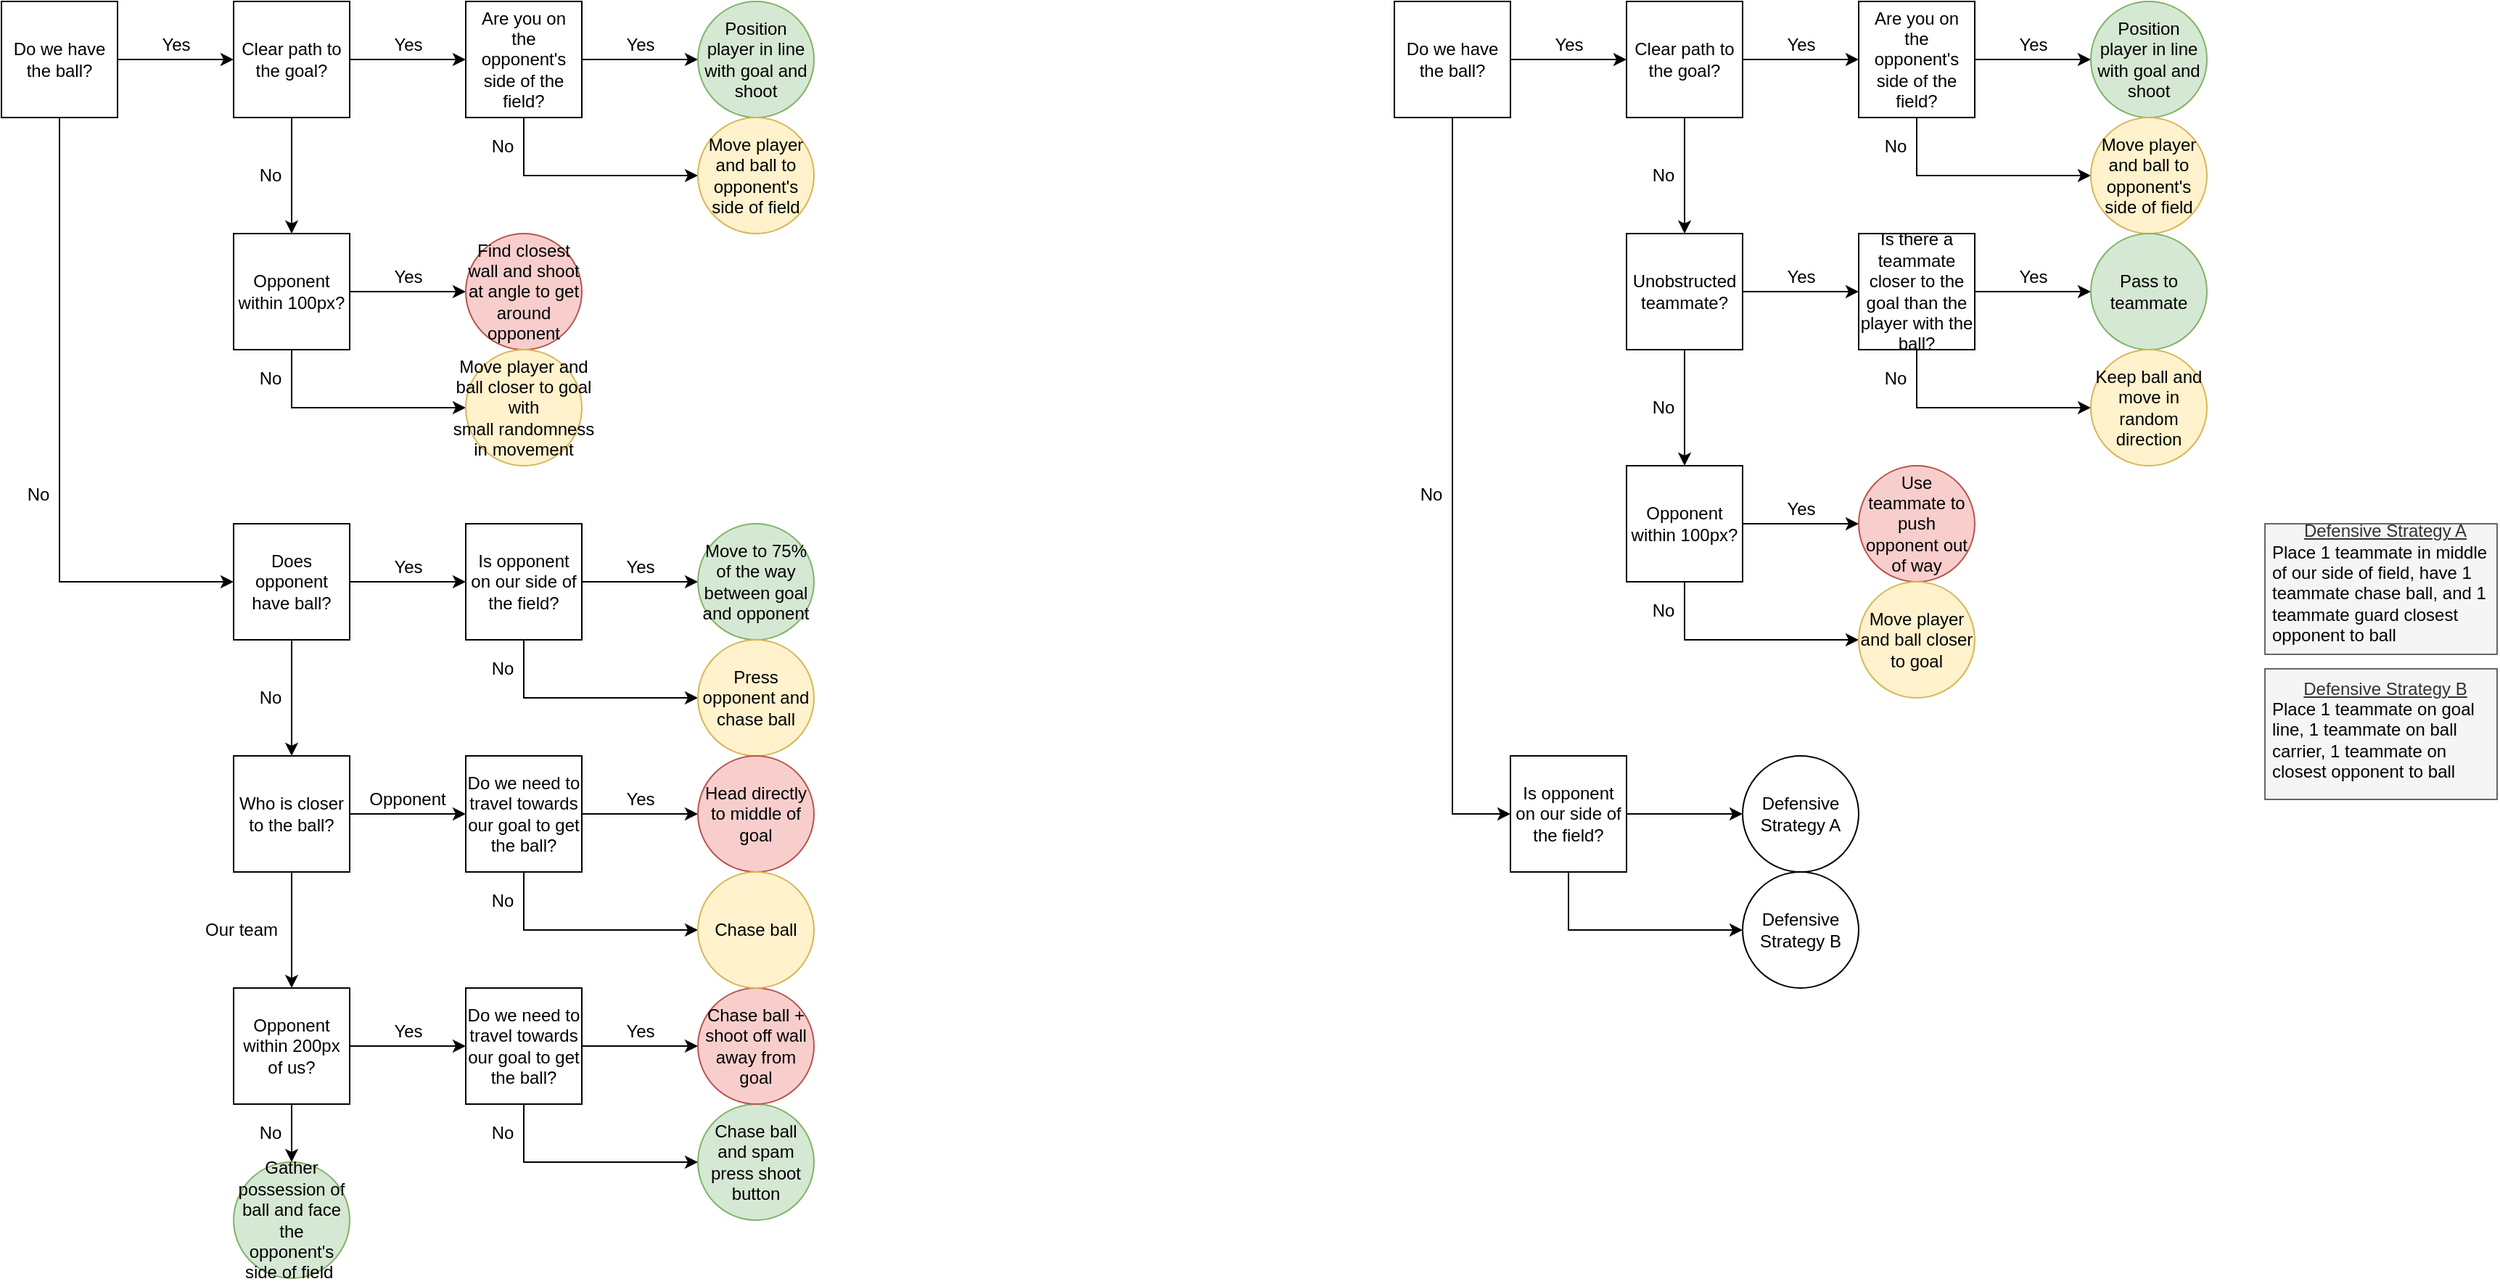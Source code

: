<mxfile version="13.7.9" type="device"><diagram id="CLtWjYIfwkMSSV_8GQcw" name="Page-1"><mxGraphModel dx="1422" dy="794" grid="1" gridSize="10" guides="1" tooltips="1" connect="1" arrows="1" fold="1" page="1" pageScale="1" pageWidth="850" pageHeight="1100" math="0" shadow="0"><root><mxCell id="0"/><mxCell id="1" parent="0"/><mxCell id="rImMX6MgKiERlAu0Mcsq-47" style="edgeStyle=orthogonalEdgeStyle;rounded=0;orthogonalLoop=1;jettySize=auto;html=1;exitX=1;exitY=0.5;exitDx=0;exitDy=0;entryX=0;entryY=0.5;entryDx=0;entryDy=0;" edge="1" parent="1" source="rImMX6MgKiERlAu0Mcsq-108" target="rImMX6MgKiERlAu0Mcsq-3"><mxGeometry relative="1" as="geometry"/></mxCell><mxCell id="rImMX6MgKiERlAu0Mcsq-1" value="Do we have the ball?" style="whiteSpace=wrap;html=1;aspect=fixed;" vertex="1" parent="1"><mxGeometry x="80" y="40" width="80" height="80" as="geometry"/></mxCell><mxCell id="rImMX6MgKiERlAu0Mcsq-11" style="edgeStyle=orthogonalEdgeStyle;rounded=0;orthogonalLoop=1;jettySize=auto;html=1;exitX=1;exitY=0.5;exitDx=0;exitDy=0;entryX=0;entryY=0.5;entryDx=0;entryDy=0;" edge="1" parent="1" source="rImMX6MgKiERlAu0Mcsq-2" target="rImMX6MgKiERlAu0Mcsq-4"><mxGeometry relative="1" as="geometry"/></mxCell><mxCell id="rImMX6MgKiERlAu0Mcsq-26" style="edgeStyle=orthogonalEdgeStyle;rounded=0;orthogonalLoop=1;jettySize=auto;html=1;exitX=0.5;exitY=1;exitDx=0;exitDy=0;entryX=0.5;entryY=0;entryDx=0;entryDy=0;" edge="1" parent="1" source="rImMX6MgKiERlAu0Mcsq-2"><mxGeometry relative="1" as="geometry"><mxPoint x="280" y="200" as="targetPoint"/></mxGeometry></mxCell><mxCell id="rImMX6MgKiERlAu0Mcsq-2" value="Clear path to the goal?" style="whiteSpace=wrap;html=1;aspect=fixed;" vertex="1" parent="1"><mxGeometry x="240" y="40" width="80" height="80" as="geometry"/></mxCell><mxCell id="rImMX6MgKiERlAu0Mcsq-48" style="edgeStyle=orthogonalEdgeStyle;rounded=0;orthogonalLoop=1;jettySize=auto;html=1;exitX=1;exitY=0.5;exitDx=0;exitDy=0;entryX=0;entryY=0.5;entryDx=0;entryDy=0;" edge="1" parent="1" source="rImMX6MgKiERlAu0Mcsq-3"><mxGeometry relative="1" as="geometry"><mxPoint x="560" y="440" as="targetPoint"/></mxGeometry></mxCell><mxCell id="rImMX6MgKiERlAu0Mcsq-52" style="edgeStyle=orthogonalEdgeStyle;rounded=0;orthogonalLoop=1;jettySize=auto;html=1;exitX=0.5;exitY=1;exitDx=0;exitDy=0;" edge="1" parent="1" source="rImMX6MgKiERlAu0Mcsq-3" target="rImMX6MgKiERlAu0Mcsq-124"><mxGeometry relative="1" as="geometry"><mxPoint x="560" y="520" as="targetPoint"/></mxGeometry></mxCell><mxCell id="rImMX6MgKiERlAu0Mcsq-3" value="Is opponent on our side of the field?" style="whiteSpace=wrap;html=1;aspect=fixed;" vertex="1" parent="1"><mxGeometry x="400" y="400" width="80" height="80" as="geometry"/></mxCell><mxCell id="rImMX6MgKiERlAu0Mcsq-13" style="edgeStyle=orthogonalEdgeStyle;rounded=0;orthogonalLoop=1;jettySize=auto;html=1;exitX=1;exitY=0.5;exitDx=0;exitDy=0;" edge="1" parent="1" source="rImMX6MgKiERlAu0Mcsq-4"><mxGeometry relative="1" as="geometry"><mxPoint x="560" y="80" as="targetPoint"/></mxGeometry></mxCell><mxCell id="rImMX6MgKiERlAu0Mcsq-22" style="edgeStyle=orthogonalEdgeStyle;rounded=0;orthogonalLoop=1;jettySize=auto;html=1;exitX=0.5;exitY=1;exitDx=0;exitDy=0;entryX=0;entryY=0.5;entryDx=0;entryDy=0;" edge="1" parent="1" source="rImMX6MgKiERlAu0Mcsq-4" target="rImMX6MgKiERlAu0Mcsq-20"><mxGeometry relative="1" as="geometry"><mxPoint x="440" y="200" as="targetPoint"/></mxGeometry></mxCell><mxCell id="rImMX6MgKiERlAu0Mcsq-4" value="Are you on the opponent's side of the field?" style="whiteSpace=wrap;html=1;aspect=fixed;" vertex="1" parent="1"><mxGeometry x="400" y="40" width="80" height="80" as="geometry"/></mxCell><mxCell id="rImMX6MgKiERlAu0Mcsq-6" value="" style="endArrow=classic;html=1;entryX=0;entryY=0.5;entryDx=0;entryDy=0;" edge="1" parent="1" target="rImMX6MgKiERlAu0Mcsq-2"><mxGeometry width="50" height="50" relative="1" as="geometry"><mxPoint x="160" y="80" as="sourcePoint"/><mxPoint x="210" y="30" as="targetPoint"/><Array as="points"/></mxGeometry></mxCell><mxCell id="rImMX6MgKiERlAu0Mcsq-8" value="Yes" style="text;html=1;align=center;verticalAlign=middle;resizable=0;points=[];autosize=1;" vertex="1" parent="1"><mxGeometry x="180" y="60" width="40" height="20" as="geometry"/></mxCell><mxCell id="rImMX6MgKiERlAu0Mcsq-10" value="No" style="text;html=1;align=center;verticalAlign=middle;resizable=0;points=[];autosize=1;" vertex="1" parent="1"><mxGeometry x="90" y="370" width="30" height="20" as="geometry"/></mxCell><mxCell id="rImMX6MgKiERlAu0Mcsq-12" value="Yes" style="text;html=1;align=center;verticalAlign=middle;resizable=0;points=[];autosize=1;" vertex="1" parent="1"><mxGeometry x="340" y="60" width="40" height="20" as="geometry"/></mxCell><mxCell id="rImMX6MgKiERlAu0Mcsq-15" value="Yes" style="text;html=1;align=center;verticalAlign=middle;resizable=0;points=[];autosize=1;" vertex="1" parent="1"><mxGeometry x="500" y="60" width="40" height="20" as="geometry"/></mxCell><mxCell id="rImMX6MgKiERlAu0Mcsq-16" value="Position player in line with goal and shoot" style="ellipse;whiteSpace=wrap;html=1;fillColor=#d5e8d4;strokeColor=#82b366;" vertex="1" parent="1"><mxGeometry x="560" y="40" width="80" height="80" as="geometry"/></mxCell><mxCell id="rImMX6MgKiERlAu0Mcsq-19" value="No" style="text;html=1;align=center;verticalAlign=middle;resizable=0;points=[];autosize=1;" vertex="1" parent="1"><mxGeometry x="410" y="130" width="30" height="20" as="geometry"/></mxCell><mxCell id="rImMX6MgKiERlAu0Mcsq-20" value="&lt;span&gt;Move player and ball to opponent's side of field&lt;/span&gt;" style="ellipse;whiteSpace=wrap;html=1;aspect=fixed;fillColor=#fff2cc;strokeColor=#d6b656;" vertex="1" parent="1"><mxGeometry x="560" y="120" width="80" height="80" as="geometry"/></mxCell><mxCell id="rImMX6MgKiERlAu0Mcsq-27" value="No" style="text;html=1;align=center;verticalAlign=middle;resizable=0;points=[];autosize=1;" vertex="1" parent="1"><mxGeometry x="250" y="150" width="30" height="20" as="geometry"/></mxCell><mxCell id="rImMX6MgKiERlAu0Mcsq-42" style="edgeStyle=orthogonalEdgeStyle;rounded=0;orthogonalLoop=1;jettySize=auto;html=1;exitX=1;exitY=0.5;exitDx=0;exitDy=0;entryX=0;entryY=0.5;entryDx=0;entryDy=0;" edge="1" parent="1" source="rImMX6MgKiERlAu0Mcsq-31" target="rImMX6MgKiERlAu0Mcsq-41"><mxGeometry relative="1" as="geometry"/></mxCell><mxCell id="rImMX6MgKiERlAu0Mcsq-44" style="edgeStyle=orthogonalEdgeStyle;rounded=0;orthogonalLoop=1;jettySize=auto;html=1;exitX=0.5;exitY=1;exitDx=0;exitDy=0;entryX=0;entryY=0.5;entryDx=0;entryDy=0;" edge="1" parent="1" source="rImMX6MgKiERlAu0Mcsq-31" target="rImMX6MgKiERlAu0Mcsq-43"><mxGeometry relative="1" as="geometry"/></mxCell><mxCell id="rImMX6MgKiERlAu0Mcsq-31" value="Opponent within 100px?" style="whiteSpace=wrap;html=1;aspect=fixed;" vertex="1" parent="1"><mxGeometry x="240" y="200" width="80" height="80" as="geometry"/></mxCell><mxCell id="rImMX6MgKiERlAu0Mcsq-41" value="Find closest wall and shoot at angle to get around opponent" style="ellipse;whiteSpace=wrap;html=1;aspect=fixed;fillColor=#f8cecc;strokeColor=#b85450;" vertex="1" parent="1"><mxGeometry x="400" y="200" width="80" height="80" as="geometry"/></mxCell><mxCell id="rImMX6MgKiERlAu0Mcsq-43" value="Move player and ball closer to goal with small&amp;nbsp;randomness in movement" style="ellipse;whiteSpace=wrap;html=1;aspect=fixed;fillColor=#fff2cc;strokeColor=#d6b656;" vertex="1" parent="1"><mxGeometry x="400" y="280" width="80" height="80" as="geometry"/></mxCell><mxCell id="rImMX6MgKiERlAu0Mcsq-45" value="No" style="text;html=1;align=center;verticalAlign=middle;resizable=0;points=[];autosize=1;" vertex="1" parent="1"><mxGeometry x="250" y="290" width="30" height="20" as="geometry"/></mxCell><mxCell id="rImMX6MgKiERlAu0Mcsq-46" value="Yes" style="text;html=1;align=center;verticalAlign=middle;resizable=0;points=[];autosize=1;" vertex="1" parent="1"><mxGeometry x="340" y="220" width="40" height="20" as="geometry"/></mxCell><mxCell id="rImMX6MgKiERlAu0Mcsq-54" style="edgeStyle=orthogonalEdgeStyle;rounded=0;orthogonalLoop=1;jettySize=auto;html=1;exitX=0.5;exitY=1;exitDx=0;exitDy=0;" edge="1" parent="1"><mxGeometry relative="1" as="geometry"><mxPoint x="760" y="490" as="sourcePoint"/><mxPoint x="760" y="490" as="targetPoint"/></mxGeometry></mxCell><mxCell id="rImMX6MgKiERlAu0Mcsq-98" style="edgeStyle=orthogonalEdgeStyle;rounded=0;orthogonalLoop=1;jettySize=auto;html=1;exitX=0.5;exitY=1;exitDx=0;exitDy=0;entryX=0;entryY=0.5;entryDx=0;entryDy=0;" edge="1" parent="1" source="rImMX6MgKiERlAu0Mcsq-57" target="rImMX6MgKiERlAu0Mcsq-100"><mxGeometry relative="1" as="geometry"><mxPoint x="1120" y="600" as="targetPoint"/></mxGeometry></mxCell><mxCell id="rImMX6MgKiERlAu0Mcsq-106" style="edgeStyle=orthogonalEdgeStyle;rounded=0;orthogonalLoop=1;jettySize=auto;html=1;exitX=1;exitY=0.5;exitDx=0;exitDy=0;entryX=0;entryY=0.5;entryDx=0;entryDy=0;" edge="1" parent="1" source="rImMX6MgKiERlAu0Mcsq-57" target="rImMX6MgKiERlAu0Mcsq-61"><mxGeometry relative="1" as="geometry"/></mxCell><mxCell id="rImMX6MgKiERlAu0Mcsq-57" value="Do we have the ball?" style="whiteSpace=wrap;html=1;aspect=fixed;" vertex="1" parent="1"><mxGeometry x="1040" y="40" width="80" height="80" as="geometry"/></mxCell><mxCell id="rImMX6MgKiERlAu0Mcsq-59" style="edgeStyle=orthogonalEdgeStyle;rounded=0;orthogonalLoop=1;jettySize=auto;html=1;exitX=1;exitY=0.5;exitDx=0;exitDy=0;entryX=0;entryY=0.5;entryDx=0;entryDy=0;" edge="1" parent="1" source="rImMX6MgKiERlAu0Mcsq-61" target="rImMX6MgKiERlAu0Mcsq-66"><mxGeometry relative="1" as="geometry"/></mxCell><mxCell id="rImMX6MgKiERlAu0Mcsq-60" style="edgeStyle=orthogonalEdgeStyle;rounded=0;orthogonalLoop=1;jettySize=auto;html=1;exitX=0.5;exitY=1;exitDx=0;exitDy=0;entryX=0.5;entryY=0;entryDx=0;entryDy=0;" edge="1" parent="1" source="rImMX6MgKiERlAu0Mcsq-61" target="rImMX6MgKiERlAu0Mcsq-76"><mxGeometry relative="1" as="geometry"/></mxCell><mxCell id="rImMX6MgKiERlAu0Mcsq-61" value="Clear path to the goal?" style="whiteSpace=wrap;html=1;aspect=fixed;" vertex="1" parent="1"><mxGeometry x="1200" y="40" width="80" height="80" as="geometry"/></mxCell><mxCell id="rImMX6MgKiERlAu0Mcsq-64" style="edgeStyle=orthogonalEdgeStyle;rounded=0;orthogonalLoop=1;jettySize=auto;html=1;exitX=1;exitY=0.5;exitDx=0;exitDy=0;" edge="1" parent="1" source="rImMX6MgKiERlAu0Mcsq-66"><mxGeometry relative="1" as="geometry"><mxPoint x="1520" y="80" as="targetPoint"/></mxGeometry></mxCell><mxCell id="rImMX6MgKiERlAu0Mcsq-65" style="edgeStyle=orthogonalEdgeStyle;rounded=0;orthogonalLoop=1;jettySize=auto;html=1;exitX=0.5;exitY=1;exitDx=0;exitDy=0;entryX=0;entryY=0.5;entryDx=0;entryDy=0;" edge="1" parent="1" source="rImMX6MgKiERlAu0Mcsq-66" target="rImMX6MgKiERlAu0Mcsq-73"><mxGeometry relative="1" as="geometry"><mxPoint x="1400" y="200" as="targetPoint"/></mxGeometry></mxCell><mxCell id="rImMX6MgKiERlAu0Mcsq-66" value="Are you on the opponent's side of the field?" style="whiteSpace=wrap;html=1;aspect=fixed;" vertex="1" parent="1"><mxGeometry x="1360" y="40" width="80" height="80" as="geometry"/></mxCell><mxCell id="rImMX6MgKiERlAu0Mcsq-68" value="Yes" style="text;html=1;align=center;verticalAlign=middle;resizable=0;points=[];autosize=1;" vertex="1" parent="1"><mxGeometry x="1140" y="60" width="40" height="20" as="geometry"/></mxCell><mxCell id="rImMX6MgKiERlAu0Mcsq-69" value="Yes" style="text;html=1;align=center;verticalAlign=middle;resizable=0;points=[];autosize=1;" vertex="1" parent="1"><mxGeometry x="1300" y="60" width="40" height="20" as="geometry"/></mxCell><mxCell id="rImMX6MgKiERlAu0Mcsq-70" value="Yes" style="text;html=1;align=center;verticalAlign=middle;resizable=0;points=[];autosize=1;" vertex="1" parent="1"><mxGeometry x="1460" y="60" width="40" height="20" as="geometry"/></mxCell><mxCell id="rImMX6MgKiERlAu0Mcsq-71" value="Position player in line with goal and shoot" style="ellipse;whiteSpace=wrap;html=1;fillColor=#d5e8d4;strokeColor=#82b366;" vertex="1" parent="1"><mxGeometry x="1520" y="40" width="80" height="80" as="geometry"/></mxCell><mxCell id="rImMX6MgKiERlAu0Mcsq-72" value="No" style="text;html=1;align=center;verticalAlign=middle;resizable=0;points=[];autosize=1;" vertex="1" parent="1"><mxGeometry x="1370" y="130" width="30" height="20" as="geometry"/></mxCell><mxCell id="rImMX6MgKiERlAu0Mcsq-73" value="&lt;span&gt;Move player and ball to opponent's side of field&lt;/span&gt;" style="ellipse;whiteSpace=wrap;html=1;aspect=fixed;fillColor=#fff2cc;strokeColor=#d6b656;" vertex="1" parent="1"><mxGeometry x="1520" y="120" width="80" height="80" as="geometry"/></mxCell><mxCell id="rImMX6MgKiERlAu0Mcsq-74" style="edgeStyle=orthogonalEdgeStyle;rounded=0;orthogonalLoop=1;jettySize=auto;html=1;exitX=1;exitY=0.5;exitDx=0;exitDy=0;entryX=0;entryY=0.5;entryDx=0;entryDy=0;" edge="1" parent="1" source="rImMX6MgKiERlAu0Mcsq-76" target="rImMX6MgKiERlAu0Mcsq-80"><mxGeometry relative="1" as="geometry"/></mxCell><mxCell id="rImMX6MgKiERlAu0Mcsq-75" style="edgeStyle=orthogonalEdgeStyle;rounded=0;orthogonalLoop=1;jettySize=auto;html=1;exitX=0.5;exitY=1;exitDx=0;exitDy=0;" edge="1" parent="1" source="rImMX6MgKiERlAu0Mcsq-76" target="rImMX6MgKiERlAu0Mcsq-83"><mxGeometry relative="1" as="geometry"><mxPoint x="1240" y="360" as="targetPoint"/></mxGeometry></mxCell><mxCell id="rImMX6MgKiERlAu0Mcsq-76" value="Unobstructed teammate?" style="whiteSpace=wrap;html=1;aspect=fixed;" vertex="1" parent="1"><mxGeometry x="1200" y="200" width="80" height="80" as="geometry"/></mxCell><mxCell id="rImMX6MgKiERlAu0Mcsq-77" value="No" style="text;html=1;align=center;verticalAlign=middle;resizable=0;points=[];autosize=1;" vertex="1" parent="1"><mxGeometry x="1210" y="150" width="30" height="20" as="geometry"/></mxCell><mxCell id="rImMX6MgKiERlAu0Mcsq-78" style="edgeStyle=orthogonalEdgeStyle;rounded=0;orthogonalLoop=1;jettySize=auto;html=1;exitX=1;exitY=0.5;exitDx=0;exitDy=0;entryX=0;entryY=0.5;entryDx=0;entryDy=0;" edge="1" parent="1" source="rImMX6MgKiERlAu0Mcsq-80" target="rImMX6MgKiERlAu0Mcsq-86"><mxGeometry relative="1" as="geometry"/></mxCell><mxCell id="rImMX6MgKiERlAu0Mcsq-79" style="edgeStyle=orthogonalEdgeStyle;rounded=0;orthogonalLoop=1;jettySize=auto;html=1;exitX=0.5;exitY=1;exitDx=0;exitDy=0;entryX=0;entryY=0.5;entryDx=0;entryDy=0;" edge="1" parent="1" source="rImMX6MgKiERlAu0Mcsq-80" target="rImMX6MgKiERlAu0Mcsq-87"><mxGeometry relative="1" as="geometry"/></mxCell><mxCell id="rImMX6MgKiERlAu0Mcsq-80" value="Is there a teammate closer to the goal than the player with the ball?" style="whiteSpace=wrap;html=1;aspect=fixed;" vertex="1" parent="1"><mxGeometry x="1360" y="200" width="80" height="80" as="geometry"/></mxCell><mxCell id="rImMX6MgKiERlAu0Mcsq-81" style="edgeStyle=orthogonalEdgeStyle;rounded=0;orthogonalLoop=1;jettySize=auto;html=1;exitX=1;exitY=0.5;exitDx=0;exitDy=0;entryX=0;entryY=0.5;entryDx=0;entryDy=0;" edge="1" parent="1" source="rImMX6MgKiERlAu0Mcsq-83" target="rImMX6MgKiERlAu0Mcsq-90"><mxGeometry relative="1" as="geometry"/></mxCell><mxCell id="rImMX6MgKiERlAu0Mcsq-82" style="edgeStyle=orthogonalEdgeStyle;rounded=0;orthogonalLoop=1;jettySize=auto;html=1;exitX=0.5;exitY=1;exitDx=0;exitDy=0;entryX=0;entryY=0.5;entryDx=0;entryDy=0;" edge="1" parent="1" source="rImMX6MgKiERlAu0Mcsq-83" target="rImMX6MgKiERlAu0Mcsq-91"><mxGeometry relative="1" as="geometry"/></mxCell><mxCell id="rImMX6MgKiERlAu0Mcsq-83" value="Opponent within 100px?" style="whiteSpace=wrap;html=1;aspect=fixed;" vertex="1" parent="1"><mxGeometry x="1200" y="360" width="80" height="80" as="geometry"/></mxCell><mxCell id="rImMX6MgKiERlAu0Mcsq-84" value="Yes" style="text;html=1;align=center;verticalAlign=middle;resizable=0;points=[];autosize=1;" vertex="1" parent="1"><mxGeometry x="1300" y="220" width="40" height="20" as="geometry"/></mxCell><mxCell id="rImMX6MgKiERlAu0Mcsq-85" value="No" style="text;html=1;align=center;verticalAlign=middle;resizable=0;points=[];autosize=1;" vertex="1" parent="1"><mxGeometry x="1210" y="310" width="30" height="20" as="geometry"/></mxCell><mxCell id="rImMX6MgKiERlAu0Mcsq-86" value="Pass to teammate" style="ellipse;whiteSpace=wrap;html=1;aspect=fixed;fillColor=#d5e8d4;strokeColor=#82b366;" vertex="1" parent="1"><mxGeometry x="1520" y="200" width="80" height="80" as="geometry"/></mxCell><mxCell id="rImMX6MgKiERlAu0Mcsq-87" value="Keep ball and move in random direction" style="ellipse;whiteSpace=wrap;html=1;aspect=fixed;fillColor=#fff2cc;strokeColor=#d6b656;" vertex="1" parent="1"><mxGeometry x="1520" y="280" width="80" height="80" as="geometry"/></mxCell><mxCell id="rImMX6MgKiERlAu0Mcsq-88" value="No" style="text;html=1;align=center;verticalAlign=middle;resizable=0;points=[];autosize=1;" vertex="1" parent="1"><mxGeometry x="1370" y="290" width="30" height="20" as="geometry"/></mxCell><mxCell id="rImMX6MgKiERlAu0Mcsq-89" value="Yes" style="text;html=1;align=center;verticalAlign=middle;resizable=0;points=[];autosize=1;" vertex="1" parent="1"><mxGeometry x="1460" y="220" width="40" height="20" as="geometry"/></mxCell><mxCell id="rImMX6MgKiERlAu0Mcsq-90" value="Use teammate to push opponent out of way" style="ellipse;whiteSpace=wrap;html=1;aspect=fixed;fillColor=#f8cecc;strokeColor=#b85450;" vertex="1" parent="1"><mxGeometry x="1360" y="360" width="80" height="80" as="geometry"/></mxCell><mxCell id="rImMX6MgKiERlAu0Mcsq-91" value="Move player and ball closer to goal" style="ellipse;whiteSpace=wrap;html=1;aspect=fixed;fillColor=#fff2cc;strokeColor=#d6b656;" vertex="1" parent="1"><mxGeometry x="1360" y="440" width="80" height="80" as="geometry"/></mxCell><mxCell id="rImMX6MgKiERlAu0Mcsq-92" value="No" style="text;html=1;align=center;verticalAlign=middle;resizable=0;points=[];autosize=1;" vertex="1" parent="1"><mxGeometry x="1210" y="450" width="30" height="20" as="geometry"/></mxCell><mxCell id="rImMX6MgKiERlAu0Mcsq-93" value="Yes" style="text;html=1;align=center;verticalAlign=middle;resizable=0;points=[];autosize=1;" vertex="1" parent="1"><mxGeometry x="1300" y="380" width="40" height="20" as="geometry"/></mxCell><mxCell id="rImMX6MgKiERlAu0Mcsq-94" value="&lt;u&gt;Defensive Strategy A&lt;/u&gt;&lt;br&gt;&lt;div style=&quot;text-align: left&quot;&gt;&lt;span style=&quot;color: rgb(0 , 0 , 0)&quot;&gt;Place 1 teammate in middle of our side of field, have 1 teammate chase ball, and 1 teammate guard closest opponent to ball&lt;/span&gt;&lt;/div&gt;&lt;u&gt;&lt;br&gt;&lt;/u&gt;" style="text;html=1;strokeColor=#666666;fillColor=#f5f5f5;align=center;verticalAlign=bottom;whiteSpace=wrap;rounded=0;fontColor=#333333;spacingLeft=6;spacing=0;spacingBottom=-9;spacingTop=0;" vertex="1" parent="1"><mxGeometry x="1640" y="400" width="160" height="90" as="geometry"/></mxCell><mxCell id="rImMX6MgKiERlAu0Mcsq-95" style="edgeStyle=orthogonalEdgeStyle;rounded=0;orthogonalLoop=1;jettySize=auto;html=1;exitX=0.5;exitY=1;exitDx=0;exitDy=0;" edge="1" parent="1" source="rImMX6MgKiERlAu0Mcsq-94" target="rImMX6MgKiERlAu0Mcsq-94"><mxGeometry relative="1" as="geometry"/></mxCell><mxCell id="rImMX6MgKiERlAu0Mcsq-97" value="&lt;u&gt;Defensive Strategy B&lt;/u&gt;&lt;br&gt;&lt;div style=&quot;text-align: left&quot;&gt;&lt;span style=&quot;color: rgb(0 , 0 , 0) ; text-align: center&quot;&gt;Place 1 teammate on goal line, 1 teammate on ball carrier, 1 teammate on closest opponent to ball&lt;/span&gt;&lt;br style=&quot;color: rgb(0 , 0 , 0) ; text-align: center&quot;&gt;&lt;/div&gt;&lt;u&gt;&lt;br&gt;&lt;/u&gt;" style="text;html=1;strokeColor=#666666;fillColor=#f5f5f5;align=center;verticalAlign=bottom;whiteSpace=wrap;rounded=0;fontColor=#333333;spacingLeft=6;spacing=0;spacingBottom=-3;spacingTop=0;" vertex="1" parent="1"><mxGeometry x="1640" y="500" width="160" height="90" as="geometry"/></mxCell><mxCell id="rImMX6MgKiERlAu0Mcsq-101" style="edgeStyle=orthogonalEdgeStyle;rounded=0;orthogonalLoop=1;jettySize=auto;html=1;exitX=1;exitY=0.5;exitDx=0;exitDy=0;entryX=0;entryY=0.5;entryDx=0;entryDy=0;" edge="1" parent="1" source="rImMX6MgKiERlAu0Mcsq-100"><mxGeometry relative="1" as="geometry"><mxPoint x="1280" y="600" as="targetPoint"/></mxGeometry></mxCell><mxCell id="rImMX6MgKiERlAu0Mcsq-105" style="edgeStyle=orthogonalEdgeStyle;rounded=0;orthogonalLoop=1;jettySize=auto;html=1;exitX=0.5;exitY=1;exitDx=0;exitDy=0;entryX=0;entryY=0.5;entryDx=0;entryDy=0;" edge="1" parent="1" source="rImMX6MgKiERlAu0Mcsq-100" target="rImMX6MgKiERlAu0Mcsq-104"><mxGeometry relative="1" as="geometry"/></mxCell><mxCell id="rImMX6MgKiERlAu0Mcsq-100" value="Is opponent on our side of the field?" style="whiteSpace=wrap;html=1;aspect=fixed;" vertex="1" parent="1"><mxGeometry x="1120" y="560" width="80" height="80" as="geometry"/></mxCell><mxCell id="rImMX6MgKiERlAu0Mcsq-103" value="Defensive Strategy A" style="ellipse;whiteSpace=wrap;html=1;aspect=fixed;" vertex="1" parent="1"><mxGeometry x="1280" y="560" width="80" height="80" as="geometry"/></mxCell><mxCell id="rImMX6MgKiERlAu0Mcsq-104" value="Defensive Strategy B" style="ellipse;whiteSpace=wrap;html=1;aspect=fixed;" vertex="1" parent="1"><mxGeometry x="1280" y="640" width="80" height="80" as="geometry"/></mxCell><mxCell id="rImMX6MgKiERlAu0Mcsq-107" value="No" style="text;html=1;align=center;verticalAlign=middle;resizable=0;points=[];autosize=1;" vertex="1" parent="1"><mxGeometry x="1050" y="370" width="30" height="20" as="geometry"/></mxCell><mxCell id="rImMX6MgKiERlAu0Mcsq-110" style="edgeStyle=orthogonalEdgeStyle;rounded=0;orthogonalLoop=1;jettySize=auto;html=1;exitX=0.5;exitY=1;exitDx=0;exitDy=0;" edge="1" parent="1" source="rImMX6MgKiERlAu0Mcsq-108" target="rImMX6MgKiERlAu0Mcsq-111"><mxGeometry relative="1" as="geometry"><mxPoint x="280" y="560" as="targetPoint"/></mxGeometry></mxCell><mxCell id="rImMX6MgKiERlAu0Mcsq-108" value="Does opponent have ball?" style="whiteSpace=wrap;html=1;aspect=fixed;" vertex="1" parent="1"><mxGeometry x="240" y="400" width="80" height="80" as="geometry"/></mxCell><mxCell id="rImMX6MgKiERlAu0Mcsq-109" style="edgeStyle=orthogonalEdgeStyle;rounded=0;orthogonalLoop=1;jettySize=auto;html=1;exitX=0.5;exitY=1;exitDx=0;exitDy=0;entryX=0;entryY=0.5;entryDx=0;entryDy=0;" edge="1" parent="1" source="rImMX6MgKiERlAu0Mcsq-1" target="rImMX6MgKiERlAu0Mcsq-108"><mxGeometry relative="1" as="geometry"><mxPoint x="120" y="120" as="sourcePoint"/><mxPoint x="400" y="440" as="targetPoint"/></mxGeometry></mxCell><mxCell id="rImMX6MgKiERlAu0Mcsq-116" style="edgeStyle=orthogonalEdgeStyle;rounded=0;orthogonalLoop=1;jettySize=auto;html=1;exitX=0.5;exitY=1;exitDx=0;exitDy=0;entryX=0.5;entryY=0;entryDx=0;entryDy=0;" edge="1" parent="1" source="rImMX6MgKiERlAu0Mcsq-111" target="rImMX6MgKiERlAu0Mcsq-114"><mxGeometry relative="1" as="geometry"/></mxCell><mxCell id="rImMX6MgKiERlAu0Mcsq-145" style="edgeStyle=orthogonalEdgeStyle;rounded=0;orthogonalLoop=1;jettySize=auto;html=1;exitX=1;exitY=0.5;exitDx=0;exitDy=0;entryX=0;entryY=0.5;entryDx=0;entryDy=0;" edge="1" parent="1" source="rImMX6MgKiERlAu0Mcsq-111" target="rImMX6MgKiERlAu0Mcsq-112"><mxGeometry relative="1" as="geometry"/></mxCell><mxCell id="rImMX6MgKiERlAu0Mcsq-111" value="Who is closer to the ball?" style="whiteSpace=wrap;html=1;aspect=fixed;" vertex="1" parent="1"><mxGeometry x="240" y="560" width="80" height="80" as="geometry"/></mxCell><mxCell id="rImMX6MgKiERlAu0Mcsq-149" style="edgeStyle=orthogonalEdgeStyle;rounded=0;orthogonalLoop=1;jettySize=auto;html=1;exitX=1;exitY=0.5;exitDx=0;exitDy=0;entryX=0;entryY=0.5;entryDx=0;entryDy=0;" edge="1" parent="1" source="rImMX6MgKiERlAu0Mcsq-112" target="rImMX6MgKiERlAu0Mcsq-147"><mxGeometry relative="1" as="geometry"/></mxCell><mxCell id="rImMX6MgKiERlAu0Mcsq-150" style="edgeStyle=orthogonalEdgeStyle;rounded=0;orthogonalLoop=1;jettySize=auto;html=1;exitX=0.5;exitY=1;exitDx=0;exitDy=0;entryX=0;entryY=0.5;entryDx=0;entryDy=0;" edge="1" parent="1" source="rImMX6MgKiERlAu0Mcsq-112" target="rImMX6MgKiERlAu0Mcsq-148"><mxGeometry relative="1" as="geometry"/></mxCell><mxCell id="rImMX6MgKiERlAu0Mcsq-112" value="Do we need to travel towards our goal to get the ball?" style="whiteSpace=wrap;html=1;aspect=fixed;" vertex="1" parent="1"><mxGeometry x="400" y="560" width="80" height="80" as="geometry"/></mxCell><mxCell id="rImMX6MgKiERlAu0Mcsq-128" style="edgeStyle=orthogonalEdgeStyle;rounded=0;orthogonalLoop=1;jettySize=auto;html=1;exitX=0.5;exitY=1;exitDx=0;exitDy=0;" edge="1" parent="1" source="rImMX6MgKiERlAu0Mcsq-114" target="rImMX6MgKiERlAu0Mcsq-131"><mxGeometry relative="1" as="geometry"><mxPoint x="280" y="880" as="targetPoint"/></mxGeometry></mxCell><mxCell id="rImMX6MgKiERlAu0Mcsq-141" style="edgeStyle=orthogonalEdgeStyle;rounded=0;orthogonalLoop=1;jettySize=auto;html=1;exitX=1;exitY=0.5;exitDx=0;exitDy=0;entryX=0;entryY=0.5;entryDx=0;entryDy=0;" edge="1" parent="1" source="rImMX6MgKiERlAu0Mcsq-114" target="rImMX6MgKiERlAu0Mcsq-126"><mxGeometry relative="1" as="geometry"/></mxCell><mxCell id="rImMX6MgKiERlAu0Mcsq-114" value="Opponent within 200px of us?" style="whiteSpace=wrap;html=1;aspect=fixed;" vertex="1" parent="1"><mxGeometry x="240" y="720" width="80" height="80" as="geometry"/></mxCell><mxCell id="rImMX6MgKiERlAu0Mcsq-115" value="Our team" style="text;html=1;align=center;verticalAlign=middle;resizable=0;points=[];autosize=1;" vertex="1" parent="1"><mxGeometry x="210" y="670" width="70" height="20" as="geometry"/></mxCell><mxCell id="rImMX6MgKiERlAu0Mcsq-122" value="Chase ball and spam press shoot button" style="ellipse;whiteSpace=wrap;html=1;aspect=fixed;fillColor=#d5e8d4;strokeColor=#82b366;" vertex="1" parent="1"><mxGeometry x="560" y="800" width="80" height="80" as="geometry"/></mxCell><mxCell id="rImMX6MgKiERlAu0Mcsq-123" value="Move to 75% of the way between goal and opponent" style="ellipse;whiteSpace=wrap;html=1;aspect=fixed;fillColor=#d5e8d4;strokeColor=#82b366;" vertex="1" parent="1"><mxGeometry x="560" y="400" width="80" height="80" as="geometry"/></mxCell><mxCell id="rImMX6MgKiERlAu0Mcsq-124" value="Press opponent and chase ball" style="ellipse;whiteSpace=wrap;html=1;aspect=fixed;fillColor=#fff2cc;strokeColor=#d6b656;" vertex="1" parent="1"><mxGeometry x="560" y="480" width="80" height="80" as="geometry"/></mxCell><mxCell id="rImMX6MgKiERlAu0Mcsq-125" value="Chase ball + shoot off wall away from goal" style="ellipse;whiteSpace=wrap;html=1;aspect=fixed;fillColor=#f8cecc;strokeColor=#b85450;" vertex="1" parent="1"><mxGeometry x="560" y="720" width="80" height="80" as="geometry"/></mxCell><mxCell id="rImMX6MgKiERlAu0Mcsq-127" style="edgeStyle=orthogonalEdgeStyle;rounded=0;orthogonalLoop=1;jettySize=auto;html=1;exitX=1;exitY=0.5;exitDx=0;exitDy=0;entryX=0;entryY=0.5;entryDx=0;entryDy=0;" edge="1" parent="1" source="rImMX6MgKiERlAu0Mcsq-126" target="rImMX6MgKiERlAu0Mcsq-125"><mxGeometry relative="1" as="geometry"/></mxCell><mxCell id="rImMX6MgKiERlAu0Mcsq-130" style="edgeStyle=orthogonalEdgeStyle;rounded=0;orthogonalLoop=1;jettySize=auto;html=1;exitX=0.5;exitY=1;exitDx=0;exitDy=0;entryX=0;entryY=0.5;entryDx=0;entryDy=0;" edge="1" parent="1" source="rImMX6MgKiERlAu0Mcsq-126" target="rImMX6MgKiERlAu0Mcsq-122"><mxGeometry relative="1" as="geometry"/></mxCell><mxCell id="rImMX6MgKiERlAu0Mcsq-126" value="Do we need to travel towards our goal to get the ball?" style="whiteSpace=wrap;html=1;aspect=fixed;" vertex="1" parent="1"><mxGeometry x="400" y="720" width="80" height="80" as="geometry"/></mxCell><mxCell id="rImMX6MgKiERlAu0Mcsq-131" value="Gather possession of ball and face the opponent's side of field&amp;nbsp;" style="ellipse;whiteSpace=wrap;html=1;aspect=fixed;fillColor=#d5e8d4;strokeColor=#82b366;" vertex="1" parent="1"><mxGeometry x="240" y="840" width="80" height="80" as="geometry"/></mxCell><mxCell id="rImMX6MgKiERlAu0Mcsq-132" value="Yes" style="text;html=1;align=center;verticalAlign=middle;resizable=0;points=[];autosize=1;" vertex="1" parent="1"><mxGeometry x="340" y="420" width="40" height="20" as="geometry"/></mxCell><mxCell id="rImMX6MgKiERlAu0Mcsq-133" value="Yes" style="text;html=1;align=center;verticalAlign=middle;resizable=0;points=[];autosize=1;" vertex="1" parent="1"><mxGeometry x="500" y="420" width="40" height="20" as="geometry"/></mxCell><mxCell id="rImMX6MgKiERlAu0Mcsq-135" value="No" style="text;html=1;align=center;verticalAlign=middle;resizable=0;points=[];autosize=1;" vertex="1" parent="1"><mxGeometry x="410" y="490" width="30" height="20" as="geometry"/></mxCell><mxCell id="rImMX6MgKiERlAu0Mcsq-136" value="No" style="text;html=1;align=center;verticalAlign=middle;resizable=0;points=[];autosize=1;" vertex="1" parent="1"><mxGeometry x="250" y="510" width="30" height="20" as="geometry"/></mxCell><mxCell id="rImMX6MgKiERlAu0Mcsq-137" value="No" style="text;html=1;align=center;verticalAlign=middle;resizable=0;points=[];autosize=1;" vertex="1" parent="1"><mxGeometry x="250" y="810" width="30" height="20" as="geometry"/></mxCell><mxCell id="rImMX6MgKiERlAu0Mcsq-140" value="Yes" style="text;html=1;align=center;verticalAlign=middle;resizable=0;points=[];autosize=1;" vertex="1" parent="1"><mxGeometry x="500" y="740" width="40" height="20" as="geometry"/></mxCell><mxCell id="rImMX6MgKiERlAu0Mcsq-142" value="Yes" style="text;html=1;align=center;verticalAlign=middle;resizable=0;points=[];autosize=1;" vertex="1" parent="1"><mxGeometry x="340" y="740" width="40" height="20" as="geometry"/></mxCell><mxCell id="rImMX6MgKiERlAu0Mcsq-143" value="No" style="text;html=1;align=center;verticalAlign=middle;resizable=0;points=[];autosize=1;" vertex="1" parent="1"><mxGeometry x="410" y="810" width="30" height="20" as="geometry"/></mxCell><mxCell id="rImMX6MgKiERlAu0Mcsq-146" value="Opponent" style="text;html=1;strokeColor=none;fillColor=none;align=center;verticalAlign=middle;whiteSpace=wrap;rounded=0;" vertex="1" parent="1"><mxGeometry x="340" y="580" width="40" height="20" as="geometry"/></mxCell><mxCell id="rImMX6MgKiERlAu0Mcsq-147" value="Head directly to middle of goal" style="ellipse;whiteSpace=wrap;html=1;aspect=fixed;fillColor=#f8cecc;strokeColor=#b85450;" vertex="1" parent="1"><mxGeometry x="560" y="560" width="80" height="80" as="geometry"/></mxCell><mxCell id="rImMX6MgKiERlAu0Mcsq-148" value="Chase ball" style="ellipse;whiteSpace=wrap;html=1;aspect=fixed;fillColor=#fff2cc;strokeColor=#d6b656;" vertex="1" parent="1"><mxGeometry x="560" y="640" width="80" height="80" as="geometry"/></mxCell><mxCell id="rImMX6MgKiERlAu0Mcsq-151" value="Yes" style="text;html=1;align=center;verticalAlign=middle;resizable=0;points=[];autosize=1;" vertex="1" parent="1"><mxGeometry x="500" y="580" width="40" height="20" as="geometry"/></mxCell><mxCell id="rImMX6MgKiERlAu0Mcsq-152" value="No" style="text;html=1;align=center;verticalAlign=middle;resizable=0;points=[];autosize=1;" vertex="1" parent="1"><mxGeometry x="410" y="650" width="30" height="20" as="geometry"/></mxCell></root></mxGraphModel></diagram></mxfile>
